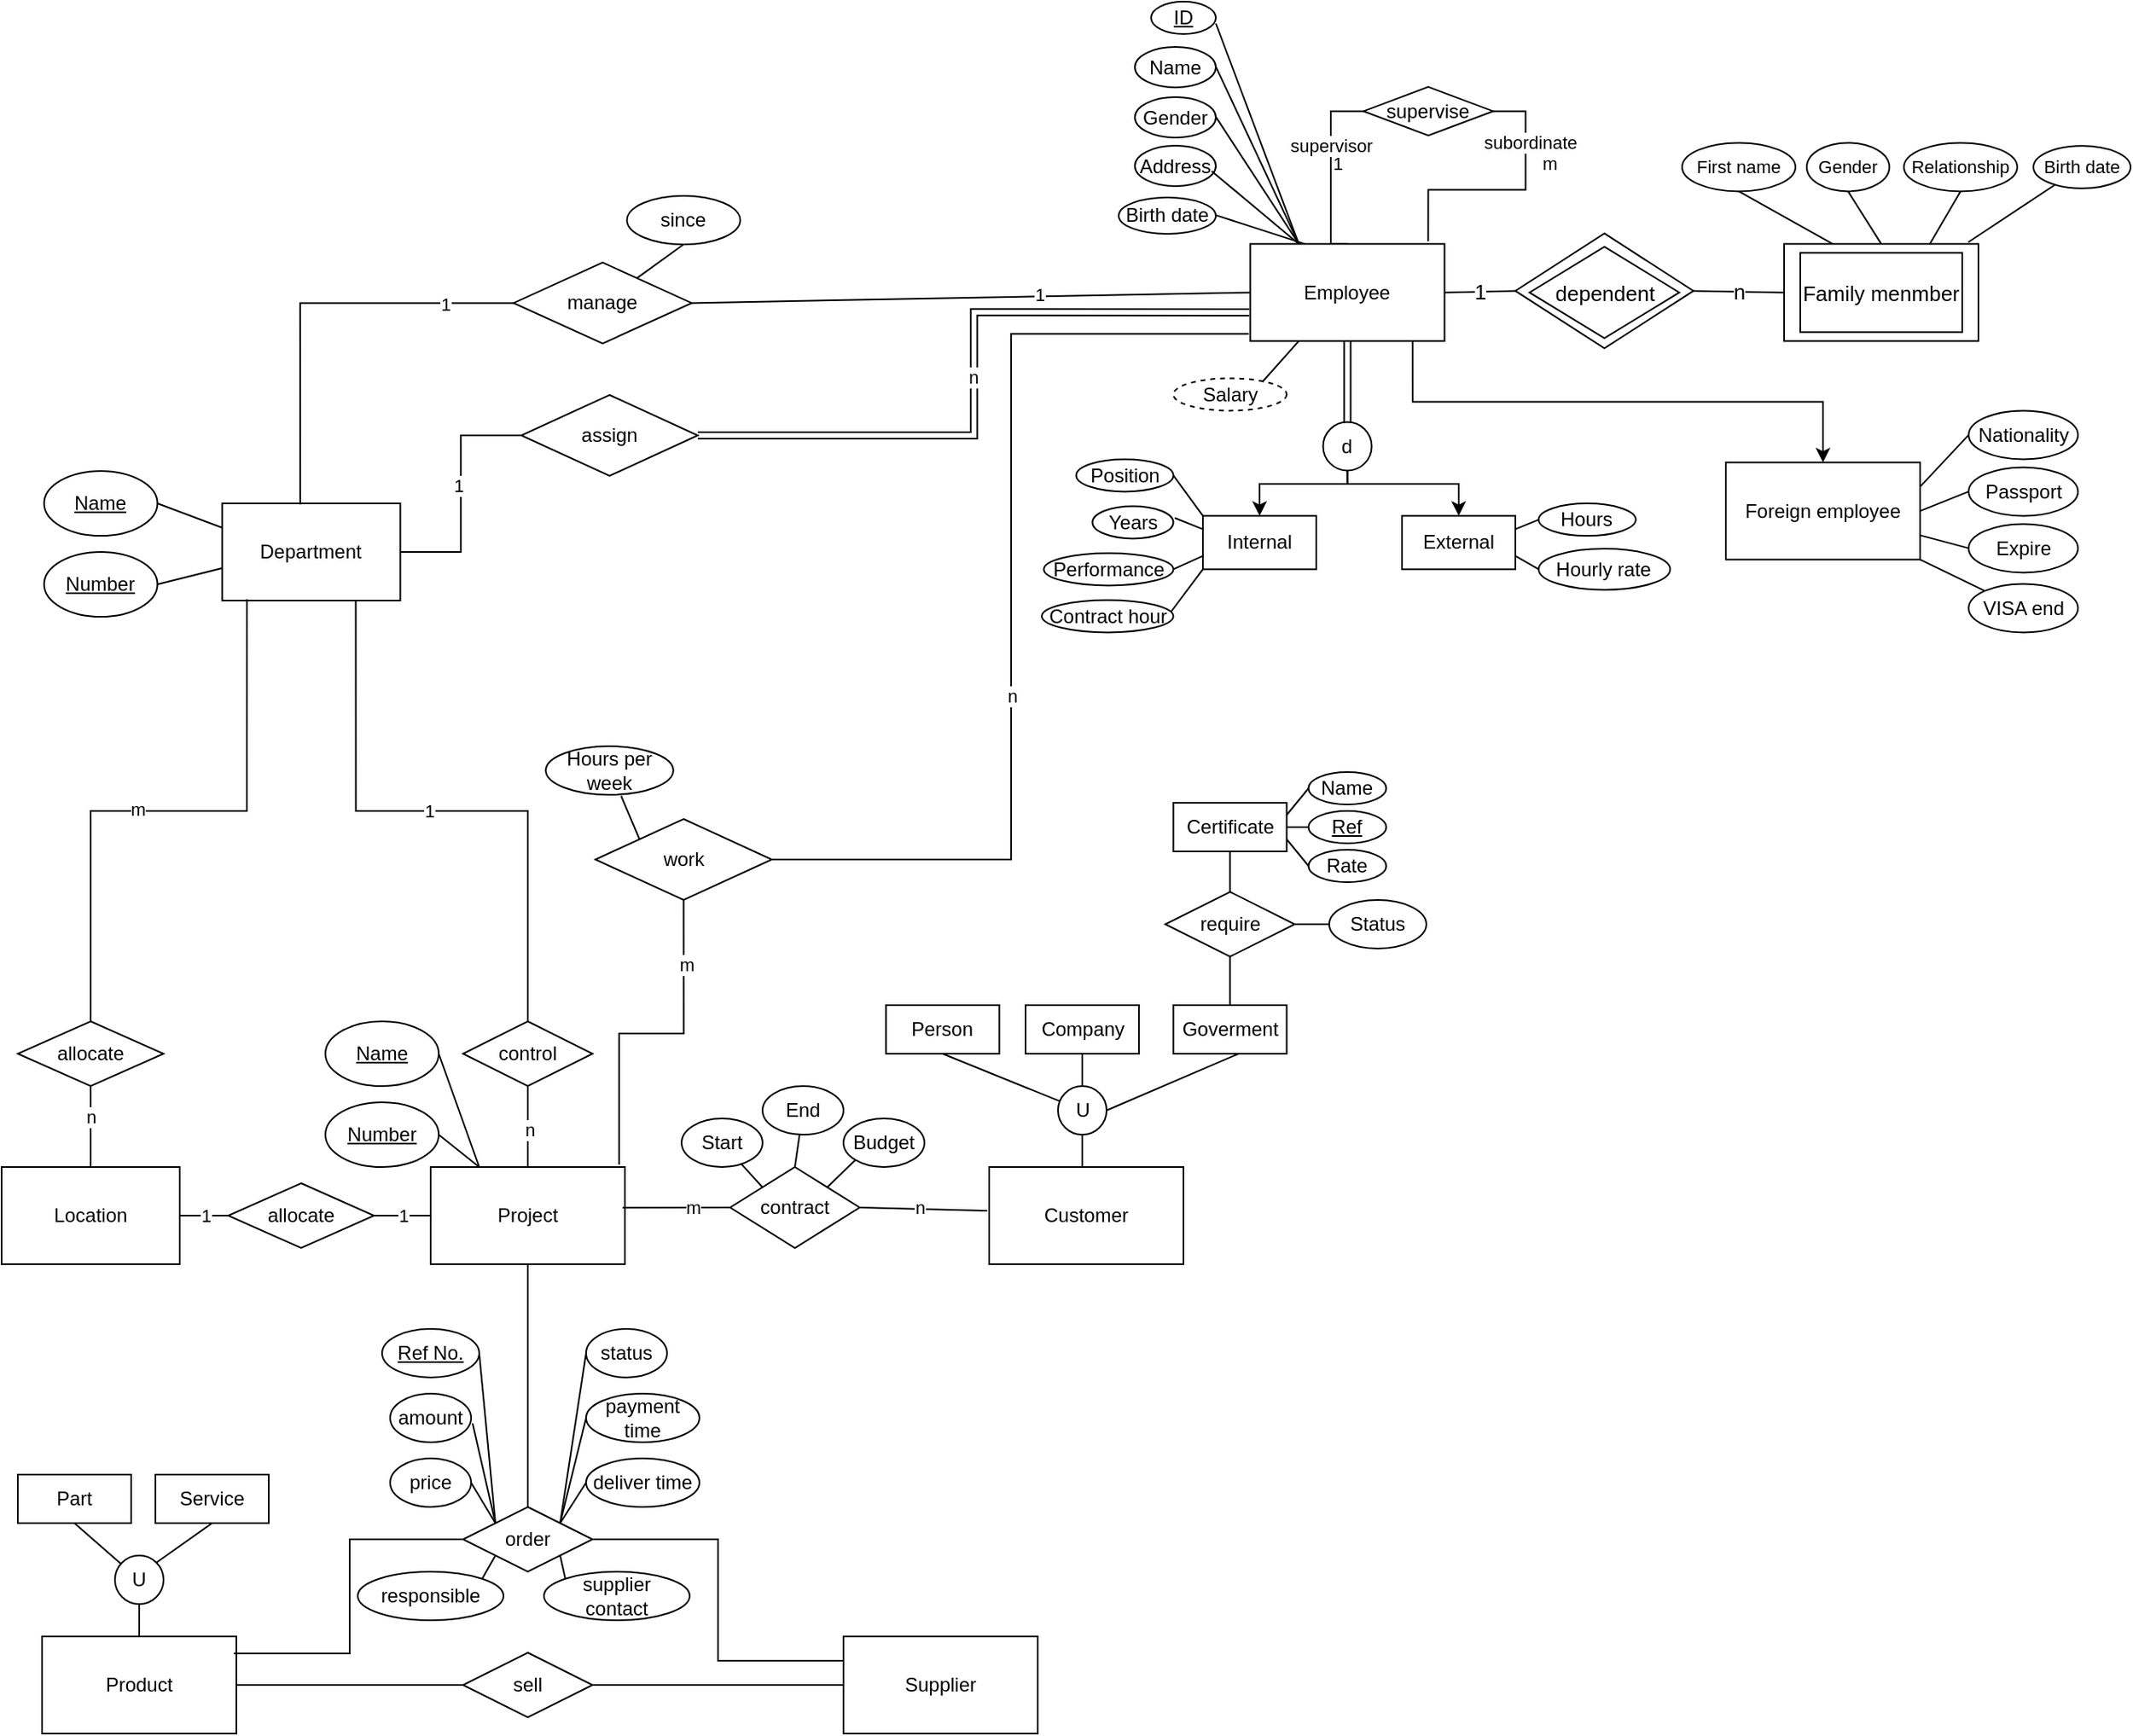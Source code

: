 <mxfile version="24.8.3">
  <diagram name="Page-1" id="BPSO-PetyvqUYQxHRuF3">
    <mxGraphModel dx="830" dy="1529" grid="1" gridSize="10" guides="1" tooltips="1" connect="1" arrows="1" fold="1" page="1" pageScale="1" pageWidth="850" pageHeight="1100" math="0" shadow="0">
      <root>
        <mxCell id="0" />
        <mxCell id="1" parent="0" />
        <mxCell id="UC_AU9WOVwrfxdjRR5tV-28" style="edgeStyle=orthogonalEdgeStyle;rounded=0;orthogonalLoop=1;jettySize=auto;html=1;exitX=0.75;exitY=1;exitDx=0;exitDy=0;endArrow=none;endFill=0;" parent="1" source="UC_AU9WOVwrfxdjRR5tV-1" target="UC_AU9WOVwrfxdjRR5tV-27" edge="1">
          <mxGeometry relative="1" as="geometry" />
        </mxCell>
        <mxCell id="UC_AU9WOVwrfxdjRR5tV-30" value="1" style="edgeLabel;html=1;align=center;verticalAlign=middle;resizable=0;points=[];" parent="UC_AU9WOVwrfxdjRR5tV-28" vertex="1" connectable="0">
          <mxGeometry x="-0.048" relative="1" as="geometry">
            <mxPoint as="offset" />
          </mxGeometry>
        </mxCell>
        <mxCell id="81uNK7uhPn6-7UM6At2h-13" style="edgeStyle=orthogonalEdgeStyle;rounded=0;orthogonalLoop=1;jettySize=auto;html=1;exitX=1;exitY=0.5;exitDx=0;exitDy=0;entryX=0;entryY=0.5;entryDx=0;entryDy=0;endArrow=none;endFill=0;" edge="1" parent="1" source="UC_AU9WOVwrfxdjRR5tV-1" target="81uNK7uhPn6-7UM6At2h-12">
          <mxGeometry relative="1" as="geometry" />
        </mxCell>
        <mxCell id="81uNK7uhPn6-7UM6At2h-15" value="1" style="edgeLabel;html=1;align=center;verticalAlign=middle;resizable=0;points=[];" vertex="1" connectable="0" parent="81uNK7uhPn6-7UM6At2h-13">
          <mxGeometry x="0.072" y="2" relative="1" as="geometry">
            <mxPoint as="offset" />
          </mxGeometry>
        </mxCell>
        <mxCell id="UC_AU9WOVwrfxdjRR5tV-1" value="Department" style="rounded=0;whiteSpace=wrap;html=1;" parent="1" vertex="1">
          <mxGeometry x="156.25" y="-80" width="110" height="60" as="geometry" />
        </mxCell>
        <mxCell id="UC_AU9WOVwrfxdjRR5tV-2" value="&lt;u&gt;Name&lt;/u&gt;" style="ellipse;whiteSpace=wrap;html=1;" parent="1" vertex="1">
          <mxGeometry x="46.25" y="-100" width="70" height="40" as="geometry" />
        </mxCell>
        <mxCell id="UC_AU9WOVwrfxdjRR5tV-3" value="&lt;u&gt;Number&lt;/u&gt;" style="ellipse;whiteSpace=wrap;html=1;" parent="1" vertex="1">
          <mxGeometry x="46.25" y="-50" width="70" height="40" as="geometry" />
        </mxCell>
        <mxCell id="81uNK7uhPn6-7UM6At2h-49" value="1" style="edgeStyle=orthogonalEdgeStyle;rounded=0;orthogonalLoop=1;jettySize=auto;html=1;exitX=0.5;exitY=0;exitDx=0;exitDy=0;entryX=0;entryY=0.5;entryDx=0;entryDy=0;endArrow=none;endFill=0;" edge="1" parent="1" source="UC_AU9WOVwrfxdjRR5tV-4" target="81uNK7uhPn6-7UM6At2h-47">
          <mxGeometry x="0.071" y="-4" relative="1" as="geometry">
            <Array as="points">
              <mxPoint x="841" y="-240.3" />
              <mxPoint x="841" y="-322.3" />
            </Array>
            <mxPoint as="offset" />
          </mxGeometry>
        </mxCell>
        <mxCell id="81uNK7uhPn6-7UM6At2h-51" value="supervisor" style="edgeLabel;html=1;align=center;verticalAlign=middle;resizable=0;points=[];" vertex="1" connectable="0" parent="81uNK7uhPn6-7UM6At2h-49">
          <mxGeometry x="-0.338" relative="1" as="geometry">
            <mxPoint y="-34" as="offset" />
          </mxGeometry>
        </mxCell>
        <mxCell id="81uNK7uhPn6-7UM6At2h-53" style="edgeStyle=orthogonalEdgeStyle;rounded=0;orthogonalLoop=1;jettySize=auto;html=1;exitX=0.916;exitY=-0.026;exitDx=0;exitDy=0;entryX=1;entryY=0.5;entryDx=0;entryDy=0;exitPerimeter=0;endArrow=none;endFill=0;" edge="1" parent="1" source="UC_AU9WOVwrfxdjRR5tV-4" target="81uNK7uhPn6-7UM6At2h-47">
          <mxGeometry relative="1" as="geometry" />
        </mxCell>
        <mxCell id="81uNK7uhPn6-7UM6At2h-54" value="subordinate" style="edgeLabel;html=1;align=center;verticalAlign=middle;resizable=0;points=[];" vertex="1" connectable="0" parent="81uNK7uhPn6-7UM6At2h-53">
          <mxGeometry x="0.472" relative="1" as="geometry">
            <mxPoint x="2" y="-3" as="offset" />
          </mxGeometry>
        </mxCell>
        <mxCell id="81uNK7uhPn6-7UM6At2h-55" value="m" style="edgeLabel;html=1;align=center;verticalAlign=middle;resizable=0;points=[];" vertex="1" connectable="0" parent="81uNK7uhPn6-7UM6At2h-53">
          <mxGeometry x="0.336" y="1" relative="1" as="geometry">
            <mxPoint x="15" y="-1" as="offset" />
          </mxGeometry>
        </mxCell>
        <mxCell id="81uNK7uhPn6-7UM6At2h-56" style="edgeStyle=orthogonalEdgeStyle;rounded=0;orthogonalLoop=1;jettySize=auto;html=1;exitX=0.836;exitY=0.997;exitDx=0;exitDy=0;exitPerimeter=0;" edge="1" parent="1" source="UC_AU9WOVwrfxdjRR5tV-4" target="UC_AU9WOVwrfxdjRR5tV-111">
          <mxGeometry relative="1" as="geometry" />
        </mxCell>
        <mxCell id="81uNK7uhPn6-7UM6At2h-58" style="edgeStyle=orthogonalEdgeStyle;rounded=0;orthogonalLoop=1;jettySize=auto;html=1;exitX=0.5;exitY=1;exitDx=0;exitDy=0;entryX=0.5;entryY=0;entryDx=0;entryDy=0;shape=link;" edge="1" parent="1" source="UC_AU9WOVwrfxdjRR5tV-4" target="81uNK7uhPn6-7UM6At2h-57">
          <mxGeometry relative="1" as="geometry" />
        </mxCell>
        <mxCell id="UC_AU9WOVwrfxdjRR5tV-4" value="Employee" style="rounded=0;whiteSpace=wrap;html=1;" parent="1" vertex="1">
          <mxGeometry x="791.25" y="-240.3" width="120" height="60" as="geometry" />
        </mxCell>
        <mxCell id="UC_AU9WOVwrfxdjRR5tV-5" value="manage" style="rhombus;whiteSpace=wrap;html=1;" parent="1" vertex="1">
          <mxGeometry x="336.25" y="-228.8" width="110" height="50" as="geometry" />
        </mxCell>
        <mxCell id="UC_AU9WOVwrfxdjRR5tV-7" value="" style="endArrow=none;html=1;rounded=0;entryX=1;entryY=0.5;entryDx=0;entryDy=0;exitX=0;exitY=0.25;exitDx=0;exitDy=0;" parent="1" source="UC_AU9WOVwrfxdjRR5tV-1" target="UC_AU9WOVwrfxdjRR5tV-2" edge="1">
          <mxGeometry width="50" height="50" relative="1" as="geometry">
            <mxPoint x="336.25" y="10" as="sourcePoint" />
            <mxPoint x="386.25" y="-40" as="targetPoint" />
          </mxGeometry>
        </mxCell>
        <mxCell id="UC_AU9WOVwrfxdjRR5tV-8" value="" style="endArrow=none;html=1;rounded=0;exitX=1;exitY=0.5;exitDx=0;exitDy=0;" parent="1" source="UC_AU9WOVwrfxdjRR5tV-3" edge="1">
          <mxGeometry width="50" height="50" relative="1" as="geometry">
            <mxPoint x="336.25" y="10" as="sourcePoint" />
            <mxPoint x="156.25" y="-40" as="targetPoint" />
          </mxGeometry>
        </mxCell>
        <mxCell id="UC_AU9WOVwrfxdjRR5tV-10" value="" style="endArrow=none;html=1;rounded=0;entryX=0;entryY=0.5;entryDx=0;entryDy=0;exitX=1;exitY=0.5;exitDx=0;exitDy=0;" parent="1" source="UC_AU9WOVwrfxdjRR5tV-5" target="UC_AU9WOVwrfxdjRR5tV-4" edge="1">
          <mxGeometry width="50" height="50" relative="1" as="geometry">
            <mxPoint x="336.25" y="-150" as="sourcePoint" />
            <mxPoint x="386.25" y="-200" as="targetPoint" />
          </mxGeometry>
        </mxCell>
        <mxCell id="UC_AU9WOVwrfxdjRR5tV-12" value="1" style="edgeLabel;html=1;align=center;verticalAlign=middle;resizable=0;points=[];" parent="UC_AU9WOVwrfxdjRR5tV-10" vertex="1" connectable="0">
          <mxGeometry x="0.243" y="1" relative="1" as="geometry">
            <mxPoint as="offset" />
          </mxGeometry>
        </mxCell>
        <mxCell id="UC_AU9WOVwrfxdjRR5tV-13" value="since" style="ellipse;whiteSpace=wrap;html=1;" parent="1" vertex="1">
          <mxGeometry x="406.25" y="-270" width="70" height="30" as="geometry" />
        </mxCell>
        <mxCell id="UC_AU9WOVwrfxdjRR5tV-14" value="" style="endArrow=none;html=1;rounded=0;entryX=0.5;entryY=1;entryDx=0;entryDy=0;" parent="1" source="UC_AU9WOVwrfxdjRR5tV-5" target="UC_AU9WOVwrfxdjRR5tV-13" edge="1">
          <mxGeometry width="50" height="50" relative="1" as="geometry">
            <mxPoint x="336.25" y="-150" as="sourcePoint" />
            <mxPoint x="386.25" y="-200" as="targetPoint" />
          </mxGeometry>
        </mxCell>
        <mxCell id="UC_AU9WOVwrfxdjRR5tV-33" style="edgeStyle=orthogonalEdgeStyle;rounded=0;orthogonalLoop=1;jettySize=auto;html=1;exitX=1;exitY=0.5;exitDx=0;exitDy=0;entryX=0;entryY=0.5;entryDx=0;entryDy=0;endArrow=none;endFill=0;" parent="1" source="UC_AU9WOVwrfxdjRR5tV-15" target="UC_AU9WOVwrfxdjRR5tV-32" edge="1">
          <mxGeometry relative="1" as="geometry">
            <Array as="points">
              <mxPoint x="140" y="360" />
              <mxPoint x="140" y="360" />
            </Array>
          </mxGeometry>
        </mxCell>
        <mxCell id="UC_AU9WOVwrfxdjRR5tV-35" value="1" style="edgeLabel;html=1;align=center;verticalAlign=middle;resizable=0;points=[];" parent="UC_AU9WOVwrfxdjRR5tV-33" vertex="1" connectable="0">
          <mxGeometry x="0.022" relative="1" as="geometry">
            <mxPoint as="offset" />
          </mxGeometry>
        </mxCell>
        <mxCell id="UC_AU9WOVwrfxdjRR5tV-15" value="Location" style="rounded=0;whiteSpace=wrap;html=1;" parent="1" vertex="1">
          <mxGeometry x="20" y="330" width="110" height="60" as="geometry" />
        </mxCell>
        <mxCell id="UC_AU9WOVwrfxdjRR5tV-24" style="edgeStyle=orthogonalEdgeStyle;rounded=0;orthogonalLoop=1;jettySize=auto;html=1;entryX=0.5;entryY=0;entryDx=0;entryDy=0;endArrow=none;endFill=0;" parent="1" source="UC_AU9WOVwrfxdjRR5tV-16" target="UC_AU9WOVwrfxdjRR5tV-15" edge="1">
          <mxGeometry relative="1" as="geometry" />
        </mxCell>
        <mxCell id="UC_AU9WOVwrfxdjRR5tV-26" value="n" style="edgeLabel;html=1;align=center;verticalAlign=middle;resizable=0;points=[];" parent="UC_AU9WOVwrfxdjRR5tV-24" vertex="1" connectable="0">
          <mxGeometry x="-0.249" relative="1" as="geometry">
            <mxPoint as="offset" />
          </mxGeometry>
        </mxCell>
        <mxCell id="UC_AU9WOVwrfxdjRR5tV-16" value="allocate" style="rhombus;whiteSpace=wrap;html=1;" parent="1" vertex="1">
          <mxGeometry x="30" y="240" width="90" height="40" as="geometry" />
        </mxCell>
        <mxCell id="UC_AU9WOVwrfxdjRR5tV-29" style="edgeStyle=orthogonalEdgeStyle;rounded=0;orthogonalLoop=1;jettySize=auto;html=1;exitX=0.5;exitY=0;exitDx=0;exitDy=0;endArrow=none;endFill=0;" parent="1" source="UC_AU9WOVwrfxdjRR5tV-21" target="UC_AU9WOVwrfxdjRR5tV-27" edge="1">
          <mxGeometry relative="1" as="geometry" />
        </mxCell>
        <mxCell id="UC_AU9WOVwrfxdjRR5tV-31" value="n" style="edgeLabel;html=1;align=center;verticalAlign=middle;resizable=0;points=[];" parent="UC_AU9WOVwrfxdjRR5tV-29" vertex="1" connectable="0">
          <mxGeometry x="-0.074" y="-1" relative="1" as="geometry">
            <mxPoint as="offset" />
          </mxGeometry>
        </mxCell>
        <mxCell id="UC_AU9WOVwrfxdjRR5tV-21" value="Project" style="rounded=0;whiteSpace=wrap;html=1;" parent="1" vertex="1">
          <mxGeometry x="285" y="330" width="120" height="60" as="geometry" />
        </mxCell>
        <mxCell id="UC_AU9WOVwrfxdjRR5tV-23" style="edgeStyle=orthogonalEdgeStyle;rounded=0;orthogonalLoop=1;jettySize=auto;html=1;exitX=0.5;exitY=0;exitDx=0;exitDy=0;entryX=0.139;entryY=0.987;entryDx=0;entryDy=0;entryPerimeter=0;endArrow=none;endFill=0;" parent="1" source="UC_AU9WOVwrfxdjRR5tV-16" target="UC_AU9WOVwrfxdjRR5tV-1" edge="1">
          <mxGeometry relative="1" as="geometry" />
        </mxCell>
        <mxCell id="UC_AU9WOVwrfxdjRR5tV-25" value="m" style="edgeLabel;html=1;align=center;verticalAlign=middle;resizable=0;points=[];" parent="UC_AU9WOVwrfxdjRR5tV-23" vertex="1" connectable="0">
          <mxGeometry x="-0.112" y="1" relative="1" as="geometry">
            <mxPoint as="offset" />
          </mxGeometry>
        </mxCell>
        <mxCell id="UC_AU9WOVwrfxdjRR5tV-27" value="control" style="rhombus;whiteSpace=wrap;html=1;" parent="1" vertex="1">
          <mxGeometry x="305" y="240" width="80" height="40" as="geometry" />
        </mxCell>
        <mxCell id="UC_AU9WOVwrfxdjRR5tV-34" value="1" style="edgeStyle=orthogonalEdgeStyle;rounded=0;orthogonalLoop=1;jettySize=auto;html=1;entryX=0;entryY=0.5;entryDx=0;entryDy=0;endArrow=none;endFill=0;" parent="1" source="UC_AU9WOVwrfxdjRR5tV-32" target="UC_AU9WOVwrfxdjRR5tV-21" edge="1">
          <mxGeometry relative="1" as="geometry" />
        </mxCell>
        <mxCell id="UC_AU9WOVwrfxdjRR5tV-32" value="allocate" style="rhombus;whiteSpace=wrap;html=1;" parent="1" vertex="1">
          <mxGeometry x="160" y="340" width="90" height="40" as="geometry" />
        </mxCell>
        <mxCell id="UC_AU9WOVwrfxdjRR5tV-36" value="&lt;u&gt;Name&lt;/u&gt;" style="ellipse;whiteSpace=wrap;html=1;" parent="1" vertex="1">
          <mxGeometry x="220" y="240" width="70" height="40" as="geometry" />
        </mxCell>
        <mxCell id="UC_AU9WOVwrfxdjRR5tV-37" value="&lt;u&gt;Number&lt;/u&gt;" style="ellipse;whiteSpace=wrap;html=1;" parent="1" vertex="1">
          <mxGeometry x="220" y="290" width="70" height="40" as="geometry" />
        </mxCell>
        <mxCell id="UC_AU9WOVwrfxdjRR5tV-38" value="" style="endArrow=none;html=1;rounded=0;entryX=1;entryY=0.5;entryDx=0;entryDy=0;exitX=0.25;exitY=0;exitDx=0;exitDy=0;" parent="1" source="UC_AU9WOVwrfxdjRR5tV-21" target="UC_AU9WOVwrfxdjRR5tV-36" edge="1">
          <mxGeometry width="50" height="50" relative="1" as="geometry">
            <mxPoint x="410" y="351" as="sourcePoint" />
            <mxPoint x="790" y="380" as="targetPoint" />
          </mxGeometry>
        </mxCell>
        <mxCell id="UC_AU9WOVwrfxdjRR5tV-39" value="" style="endArrow=none;html=1;rounded=0;exitX=1;exitY=0.5;exitDx=0;exitDy=0;entryX=0.25;entryY=0;entryDx=0;entryDy=0;" parent="1" source="UC_AU9WOVwrfxdjRR5tV-37" target="UC_AU9WOVwrfxdjRR5tV-21" edge="1">
          <mxGeometry width="50" height="50" relative="1" as="geometry">
            <mxPoint x="740" y="430" as="sourcePoint" />
            <mxPoint x="560" y="380" as="targetPoint" />
          </mxGeometry>
        </mxCell>
        <mxCell id="UC_AU9WOVwrfxdjRR5tV-40" value="Supplier" style="rounded=0;whiteSpace=wrap;html=1;" parent="1" vertex="1">
          <mxGeometry x="540" y="620" width="120" height="60" as="geometry" />
        </mxCell>
        <mxCell id="UC_AU9WOVwrfxdjRR5tV-41" value="Product" style="rounded=0;whiteSpace=wrap;html=1;" parent="1" vertex="1">
          <mxGeometry x="45" y="620" width="120" height="60" as="geometry" />
        </mxCell>
        <mxCell id="UC_AU9WOVwrfxdjRR5tV-42" value="U" style="ellipse;whiteSpace=wrap;html=1;aspect=fixed;" parent="1" vertex="1">
          <mxGeometry x="90" y="570" width="30" height="30" as="geometry" />
        </mxCell>
        <mxCell id="UC_AU9WOVwrfxdjRR5tV-43" value="Part" style="rounded=0;whiteSpace=wrap;html=1;" parent="1" vertex="1">
          <mxGeometry x="30" y="520" width="70" height="30" as="geometry" />
        </mxCell>
        <mxCell id="UC_AU9WOVwrfxdjRR5tV-44" value="Service" style="rounded=0;whiteSpace=wrap;html=1;" parent="1" vertex="1">
          <mxGeometry x="115" y="520" width="70" height="30" as="geometry" />
        </mxCell>
        <mxCell id="UC_AU9WOVwrfxdjRR5tV-45" value="" style="endArrow=none;html=1;rounded=0;entryX=0.5;entryY=1;entryDx=0;entryDy=0;" parent="1" source="UC_AU9WOVwrfxdjRR5tV-42" target="UC_AU9WOVwrfxdjRR5tV-43" edge="1">
          <mxGeometry width="50" height="50" relative="1" as="geometry">
            <mxPoint x="210" y="580" as="sourcePoint" />
            <mxPoint x="260" y="530" as="targetPoint" />
          </mxGeometry>
        </mxCell>
        <mxCell id="UC_AU9WOVwrfxdjRR5tV-46" value="" style="endArrow=none;html=1;rounded=0;exitX=1;exitY=0;exitDx=0;exitDy=0;entryX=0.5;entryY=1;entryDx=0;entryDy=0;" parent="1" source="UC_AU9WOVwrfxdjRR5tV-42" target="UC_AU9WOVwrfxdjRR5tV-44" edge="1">
          <mxGeometry width="50" height="50" relative="1" as="geometry">
            <mxPoint x="210" y="580" as="sourcePoint" />
            <mxPoint x="260" y="530" as="targetPoint" />
          </mxGeometry>
        </mxCell>
        <mxCell id="UC_AU9WOVwrfxdjRR5tV-47" value="" style="endArrow=none;html=1;rounded=0;exitX=0.5;exitY=0;exitDx=0;exitDy=0;entryX=0.5;entryY=1;entryDx=0;entryDy=0;" parent="1" source="UC_AU9WOVwrfxdjRR5tV-41" target="UC_AU9WOVwrfxdjRR5tV-42" edge="1">
          <mxGeometry width="50" height="50" relative="1" as="geometry">
            <mxPoint x="210" y="580" as="sourcePoint" />
            <mxPoint x="260" y="530" as="targetPoint" />
          </mxGeometry>
        </mxCell>
        <mxCell id="UC_AU9WOVwrfxdjRR5tV-48" value="sell" style="rhombus;whiteSpace=wrap;html=1;" parent="1" vertex="1">
          <mxGeometry x="305" y="630" width="80" height="40" as="geometry" />
        </mxCell>
        <mxCell id="UC_AU9WOVwrfxdjRR5tV-49" value="" style="endArrow=none;html=1;rounded=0;exitX=1;exitY=0.5;exitDx=0;exitDy=0;" parent="1" source="UC_AU9WOVwrfxdjRR5tV-41" target="UC_AU9WOVwrfxdjRR5tV-48" edge="1">
          <mxGeometry width="50" height="50" relative="1" as="geometry">
            <mxPoint x="330" y="570" as="sourcePoint" />
            <mxPoint x="380" y="520" as="targetPoint" />
          </mxGeometry>
        </mxCell>
        <mxCell id="UC_AU9WOVwrfxdjRR5tV-50" value="" style="endArrow=none;html=1;rounded=0;exitX=1;exitY=0.5;exitDx=0;exitDy=0;entryX=0;entryY=0.5;entryDx=0;entryDy=0;" parent="1" source="UC_AU9WOVwrfxdjRR5tV-48" target="UC_AU9WOVwrfxdjRR5tV-40" edge="1">
          <mxGeometry width="50" height="50" relative="1" as="geometry">
            <mxPoint x="330" y="570" as="sourcePoint" />
            <mxPoint x="380" y="520" as="targetPoint" />
          </mxGeometry>
        </mxCell>
        <mxCell id="UC_AU9WOVwrfxdjRR5tV-54" style="edgeStyle=orthogonalEdgeStyle;rounded=0;orthogonalLoop=1;jettySize=auto;html=1;exitX=1;exitY=0.5;exitDx=0;exitDy=0;entryX=0;entryY=0.25;entryDx=0;entryDy=0;endArrow=none;endFill=0;" parent="1" source="UC_AU9WOVwrfxdjRR5tV-51" target="UC_AU9WOVwrfxdjRR5tV-40" edge="1">
          <mxGeometry relative="1" as="geometry" />
        </mxCell>
        <mxCell id="UC_AU9WOVwrfxdjRR5tV-51" value="order" style="rhombus;whiteSpace=wrap;html=1;" parent="1" vertex="1">
          <mxGeometry x="305" y="540" width="80" height="40" as="geometry" />
        </mxCell>
        <mxCell id="UC_AU9WOVwrfxdjRR5tV-52" value="" style="endArrow=none;html=1;rounded=0;entryX=0.5;entryY=1;entryDx=0;entryDy=0;exitX=0.5;exitY=0;exitDx=0;exitDy=0;" parent="1" source="UC_AU9WOVwrfxdjRR5tV-51" target="UC_AU9WOVwrfxdjRR5tV-21" edge="1">
          <mxGeometry width="50" height="50" relative="1" as="geometry">
            <mxPoint x="330" y="470" as="sourcePoint" />
            <mxPoint x="380" y="420" as="targetPoint" />
          </mxGeometry>
        </mxCell>
        <mxCell id="UC_AU9WOVwrfxdjRR5tV-53" style="edgeStyle=orthogonalEdgeStyle;rounded=0;orthogonalLoop=1;jettySize=auto;html=1;exitX=0.987;exitY=0.175;exitDx=0;exitDy=0;entryX=0;entryY=0.5;entryDx=0;entryDy=0;exitPerimeter=0;endArrow=none;endFill=0;" parent="1" source="UC_AU9WOVwrfxdjRR5tV-41" target="UC_AU9WOVwrfxdjRR5tV-51" edge="1">
          <mxGeometry relative="1" as="geometry" />
        </mxCell>
        <mxCell id="UC_AU9WOVwrfxdjRR5tV-55" value="&lt;u&gt;Ref No.&lt;/u&gt;" style="ellipse;whiteSpace=wrap;html=1;" parent="1" vertex="1">
          <mxGeometry x="255" y="430" width="60" height="30" as="geometry" />
        </mxCell>
        <mxCell id="UC_AU9WOVwrfxdjRR5tV-56" value="amount" style="ellipse;whiteSpace=wrap;html=1;" parent="1" vertex="1">
          <mxGeometry x="260" y="470" width="50" height="30" as="geometry" />
        </mxCell>
        <mxCell id="UC_AU9WOVwrfxdjRR5tV-58" value="price" style="ellipse;whiteSpace=wrap;html=1;" parent="1" vertex="1">
          <mxGeometry x="260" y="510" width="50" height="30" as="geometry" />
        </mxCell>
        <mxCell id="UC_AU9WOVwrfxdjRR5tV-59" value="status" style="ellipse;whiteSpace=wrap;html=1;" parent="1" vertex="1">
          <mxGeometry x="381" y="430" width="50" height="30" as="geometry" />
        </mxCell>
        <mxCell id="UC_AU9WOVwrfxdjRR5tV-60" value="payment time" style="ellipse;whiteSpace=wrap;html=1;" parent="1" vertex="1">
          <mxGeometry x="381" y="470" width="70" height="30" as="geometry" />
        </mxCell>
        <mxCell id="UC_AU9WOVwrfxdjRR5tV-61" value="deliver time" style="ellipse;whiteSpace=wrap;html=1;" parent="1" vertex="1">
          <mxGeometry x="381" y="510" width="70" height="30" as="geometry" />
        </mxCell>
        <mxCell id="UC_AU9WOVwrfxdjRR5tV-62" value="responsible" style="ellipse;whiteSpace=wrap;html=1;" parent="1" vertex="1">
          <mxGeometry x="240" y="580" width="90" height="30" as="geometry" />
        </mxCell>
        <mxCell id="UC_AU9WOVwrfxdjRR5tV-63" value="supplier&lt;div&gt;&lt;span style=&quot;background-color: initial;&quot;&gt;contact&lt;/span&gt;&lt;/div&gt;" style="ellipse;whiteSpace=wrap;html=1;" parent="1" vertex="1">
          <mxGeometry x="355" y="580" width="90" height="30" as="geometry" />
        </mxCell>
        <mxCell id="UC_AU9WOVwrfxdjRR5tV-65" value="" style="endArrow=none;html=1;rounded=0;exitX=1;exitY=0.5;exitDx=0;exitDy=0;entryX=0;entryY=0;entryDx=0;entryDy=0;" parent="1" source="UC_AU9WOVwrfxdjRR5tV-55" target="UC_AU9WOVwrfxdjRR5tV-51" edge="1">
          <mxGeometry width="50" height="50" relative="1" as="geometry">
            <mxPoint x="330" y="450" as="sourcePoint" />
            <mxPoint x="380" y="400" as="targetPoint" />
          </mxGeometry>
        </mxCell>
        <mxCell id="UC_AU9WOVwrfxdjRR5tV-66" value="" style="endArrow=none;html=1;rounded=0;exitX=1.018;exitY=0.61;exitDx=0;exitDy=0;exitPerimeter=0;entryX=0;entryY=0;entryDx=0;entryDy=0;" parent="1" source="UC_AU9WOVwrfxdjRR5tV-56" target="UC_AU9WOVwrfxdjRR5tV-51" edge="1">
          <mxGeometry width="50" height="50" relative="1" as="geometry">
            <mxPoint x="330" y="450" as="sourcePoint" />
            <mxPoint x="380" y="400" as="targetPoint" />
          </mxGeometry>
        </mxCell>
        <mxCell id="UC_AU9WOVwrfxdjRR5tV-67" value="" style="endArrow=none;html=1;rounded=0;exitX=1;exitY=0.5;exitDx=0;exitDy=0;entryX=0;entryY=0;entryDx=0;entryDy=0;" parent="1" source="UC_AU9WOVwrfxdjRR5tV-58" target="UC_AU9WOVwrfxdjRR5tV-51" edge="1">
          <mxGeometry width="50" height="50" relative="1" as="geometry">
            <mxPoint x="330" y="450" as="sourcePoint" />
            <mxPoint x="380" y="400" as="targetPoint" />
          </mxGeometry>
        </mxCell>
        <mxCell id="UC_AU9WOVwrfxdjRR5tV-68" value="" style="endArrow=none;html=1;rounded=0;entryX=0;entryY=0.5;entryDx=0;entryDy=0;exitX=1;exitY=0;exitDx=0;exitDy=0;" parent="1" source="UC_AU9WOVwrfxdjRR5tV-51" target="UC_AU9WOVwrfxdjRR5tV-59" edge="1">
          <mxGeometry width="50" height="50" relative="1" as="geometry">
            <mxPoint x="330" y="450" as="sourcePoint" />
            <mxPoint x="380" y="400" as="targetPoint" />
          </mxGeometry>
        </mxCell>
        <mxCell id="UC_AU9WOVwrfxdjRR5tV-69" value="" style="endArrow=none;html=1;rounded=0;exitX=1;exitY=0;exitDx=0;exitDy=0;entryX=0;entryY=0.5;entryDx=0;entryDy=0;" parent="1" source="UC_AU9WOVwrfxdjRR5tV-51" target="UC_AU9WOVwrfxdjRR5tV-60" edge="1">
          <mxGeometry width="50" height="50" relative="1" as="geometry">
            <mxPoint x="330" y="450" as="sourcePoint" />
            <mxPoint x="380" y="400" as="targetPoint" />
          </mxGeometry>
        </mxCell>
        <mxCell id="UC_AU9WOVwrfxdjRR5tV-70" value="" style="endArrow=none;html=1;rounded=0;exitX=1;exitY=0;exitDx=0;exitDy=0;entryX=0;entryY=0.5;entryDx=0;entryDy=0;" parent="1" source="UC_AU9WOVwrfxdjRR5tV-51" target="UC_AU9WOVwrfxdjRR5tV-61" edge="1">
          <mxGeometry width="50" height="50" relative="1" as="geometry">
            <mxPoint x="330" y="450" as="sourcePoint" />
            <mxPoint x="380" y="400" as="targetPoint" />
          </mxGeometry>
        </mxCell>
        <mxCell id="UC_AU9WOVwrfxdjRR5tV-72" value="" style="endArrow=none;html=1;rounded=0;entryX=0;entryY=0;entryDx=0;entryDy=0;exitX=1;exitY=1;exitDx=0;exitDy=0;" parent="1" source="UC_AU9WOVwrfxdjRR5tV-51" target="UC_AU9WOVwrfxdjRR5tV-63" edge="1">
          <mxGeometry width="50" height="50" relative="1" as="geometry">
            <mxPoint x="330" y="450" as="sourcePoint" />
            <mxPoint x="380" y="400" as="targetPoint" />
          </mxGeometry>
        </mxCell>
        <mxCell id="UC_AU9WOVwrfxdjRR5tV-73" value="" style="endArrow=none;html=1;rounded=0;exitX=1;exitY=0;exitDx=0;exitDy=0;entryX=0;entryY=1;entryDx=0;entryDy=0;" parent="1" source="UC_AU9WOVwrfxdjRR5tV-62" target="UC_AU9WOVwrfxdjRR5tV-51" edge="1">
          <mxGeometry width="50" height="50" relative="1" as="geometry">
            <mxPoint x="330" y="450" as="sourcePoint" />
            <mxPoint x="380" y="400" as="targetPoint" />
          </mxGeometry>
        </mxCell>
        <mxCell id="UC_AU9WOVwrfxdjRR5tV-74" value="Customer" style="rounded=0;whiteSpace=wrap;html=1;" parent="1" vertex="1">
          <mxGeometry x="630" y="330" width="120" height="60" as="geometry" />
        </mxCell>
        <mxCell id="UC_AU9WOVwrfxdjRR5tV-75" value="U" style="ellipse;whiteSpace=wrap;html=1;aspect=fixed;" parent="1" vertex="1">
          <mxGeometry x="672.5" y="280" width="30" height="30" as="geometry" />
        </mxCell>
        <mxCell id="UC_AU9WOVwrfxdjRR5tV-76" value="Person" style="rounded=0;whiteSpace=wrap;html=1;" parent="1" vertex="1">
          <mxGeometry x="566.25" y="230" width="70" height="30" as="geometry" />
        </mxCell>
        <mxCell id="UC_AU9WOVwrfxdjRR5tV-77" value="Company" style="rounded=0;whiteSpace=wrap;html=1;" parent="1" vertex="1">
          <mxGeometry x="652.5" y="230" width="70" height="30" as="geometry" />
        </mxCell>
        <mxCell id="UC_AU9WOVwrfxdjRR5tV-78" value="" style="endArrow=none;html=1;rounded=0;entryX=0.5;entryY=1;entryDx=0;entryDy=0;" parent="1" source="UC_AU9WOVwrfxdjRR5tV-75" target="UC_AU9WOVwrfxdjRR5tV-76" edge="1">
          <mxGeometry width="50" height="50" relative="1" as="geometry">
            <mxPoint x="792.5" y="290" as="sourcePoint" />
            <mxPoint x="842.5" y="240" as="targetPoint" />
          </mxGeometry>
        </mxCell>
        <mxCell id="UC_AU9WOVwrfxdjRR5tV-79" value="" style="endArrow=none;html=1;rounded=0;exitX=0.5;exitY=0;exitDx=0;exitDy=0;entryX=0.5;entryY=1;entryDx=0;entryDy=0;" parent="1" source="UC_AU9WOVwrfxdjRR5tV-75" target="UC_AU9WOVwrfxdjRR5tV-77" edge="1">
          <mxGeometry width="50" height="50" relative="1" as="geometry">
            <mxPoint x="792.5" y="290" as="sourcePoint" />
            <mxPoint x="842.5" y="240" as="targetPoint" />
          </mxGeometry>
        </mxCell>
        <mxCell id="UC_AU9WOVwrfxdjRR5tV-80" value="" style="endArrow=none;html=1;rounded=0;exitX=0.5;exitY=0;exitDx=0;exitDy=0;entryX=0.5;entryY=1;entryDx=0;entryDy=0;" parent="1" target="UC_AU9WOVwrfxdjRR5tV-75" edge="1">
          <mxGeometry width="50" height="50" relative="1" as="geometry">
            <mxPoint x="687.5" y="330" as="sourcePoint" />
            <mxPoint x="842.5" y="240" as="targetPoint" />
          </mxGeometry>
        </mxCell>
        <mxCell id="UC_AU9WOVwrfxdjRR5tV-81" value="Goverment" style="rounded=0;whiteSpace=wrap;html=1;" parent="1" vertex="1">
          <mxGeometry x="743.75" y="230" width="70" height="30" as="geometry" />
        </mxCell>
        <mxCell id="UC_AU9WOVwrfxdjRR5tV-82" value="" style="endArrow=none;html=1;rounded=0;entryX=0.58;entryY=0.996;entryDx=0;entryDy=0;entryPerimeter=0;exitX=1;exitY=0.5;exitDx=0;exitDy=0;" parent="1" source="UC_AU9WOVwrfxdjRR5tV-75" target="UC_AU9WOVwrfxdjRR5tV-81" edge="1">
          <mxGeometry width="50" height="50" relative="1" as="geometry">
            <mxPoint x="700" y="290" as="sourcePoint" />
            <mxPoint x="490" y="320" as="targetPoint" />
          </mxGeometry>
        </mxCell>
        <mxCell id="UC_AU9WOVwrfxdjRR5tV-83" value="contract" style="rhombus;whiteSpace=wrap;html=1;" parent="1" vertex="1">
          <mxGeometry x="470" y="330" width="80" height="50" as="geometry" />
        </mxCell>
        <mxCell id="UC_AU9WOVwrfxdjRR5tV-84" value="" style="endArrow=none;html=1;rounded=0;exitX=0.988;exitY=0.419;exitDx=0;exitDy=0;exitPerimeter=0;entryX=0;entryY=0.5;entryDx=0;entryDy=0;" parent="1" source="UC_AU9WOVwrfxdjRR5tV-21" target="UC_AU9WOVwrfxdjRR5tV-83" edge="1">
          <mxGeometry width="50" height="50" relative="1" as="geometry">
            <mxPoint x="430" y="370" as="sourcePoint" />
            <mxPoint x="480" y="320" as="targetPoint" />
          </mxGeometry>
        </mxCell>
        <mxCell id="UC_AU9WOVwrfxdjRR5tV-86" value="m" style="edgeLabel;html=1;align=center;verticalAlign=middle;resizable=0;points=[];" parent="UC_AU9WOVwrfxdjRR5tV-84" vertex="1" connectable="0">
          <mxGeometry x="0.315" relative="1" as="geometry">
            <mxPoint as="offset" />
          </mxGeometry>
        </mxCell>
        <mxCell id="UC_AU9WOVwrfxdjRR5tV-85" value="" style="endArrow=none;html=1;rounded=0;entryX=-0.01;entryY=0.45;entryDx=0;entryDy=0;entryPerimeter=0;exitX=1;exitY=0.5;exitDx=0;exitDy=0;" parent="1" source="UC_AU9WOVwrfxdjRR5tV-83" target="UC_AU9WOVwrfxdjRR5tV-74" edge="1">
          <mxGeometry width="50" height="50" relative="1" as="geometry">
            <mxPoint x="430" y="370" as="sourcePoint" />
            <mxPoint x="480" y="320" as="targetPoint" />
            <Array as="points" />
          </mxGeometry>
        </mxCell>
        <mxCell id="UC_AU9WOVwrfxdjRR5tV-87" value="n" style="edgeLabel;html=1;align=center;verticalAlign=middle;resizable=0;points=[];" parent="UC_AU9WOVwrfxdjRR5tV-85" vertex="1" connectable="0">
          <mxGeometry x="-0.08" y="1" relative="1" as="geometry">
            <mxPoint as="offset" />
          </mxGeometry>
        </mxCell>
        <mxCell id="UC_AU9WOVwrfxdjRR5tV-88" value="Start" style="ellipse;whiteSpace=wrap;html=1;" parent="1" vertex="1">
          <mxGeometry x="440" y="300" width="50" height="30" as="geometry" />
        </mxCell>
        <mxCell id="UC_AU9WOVwrfxdjRR5tV-89" value="End" style="ellipse;whiteSpace=wrap;html=1;" parent="1" vertex="1">
          <mxGeometry x="490" y="280" width="50" height="30" as="geometry" />
        </mxCell>
        <mxCell id="UC_AU9WOVwrfxdjRR5tV-90" value="Budget" style="ellipse;whiteSpace=wrap;html=1;" parent="1" vertex="1">
          <mxGeometry x="540" y="300" width="50" height="30" as="geometry" />
        </mxCell>
        <mxCell id="UC_AU9WOVwrfxdjRR5tV-91" value="" style="endArrow=none;html=1;rounded=0;exitX=0;exitY=0;exitDx=0;exitDy=0;" parent="1" source="UC_AU9WOVwrfxdjRR5tV-83" target="UC_AU9WOVwrfxdjRR5tV-88" edge="1">
          <mxGeometry width="50" height="50" relative="1" as="geometry">
            <mxPoint x="580" y="370" as="sourcePoint" />
            <mxPoint x="630" y="320" as="targetPoint" />
          </mxGeometry>
        </mxCell>
        <mxCell id="UC_AU9WOVwrfxdjRR5tV-92" value="" style="endArrow=none;html=1;rounded=0;exitX=0.5;exitY=0;exitDx=0;exitDy=0;" parent="1" source="UC_AU9WOVwrfxdjRR5tV-83" target="UC_AU9WOVwrfxdjRR5tV-89" edge="1">
          <mxGeometry width="50" height="50" relative="1" as="geometry">
            <mxPoint x="580" y="370" as="sourcePoint" />
            <mxPoint x="630" y="320" as="targetPoint" />
          </mxGeometry>
        </mxCell>
        <mxCell id="UC_AU9WOVwrfxdjRR5tV-93" value="" style="endArrow=none;html=1;rounded=0;exitX=1;exitY=0;exitDx=0;exitDy=0;entryX=0;entryY=1;entryDx=0;entryDy=0;" parent="1" source="UC_AU9WOVwrfxdjRR5tV-83" target="UC_AU9WOVwrfxdjRR5tV-90" edge="1">
          <mxGeometry width="50" height="50" relative="1" as="geometry">
            <mxPoint x="580" y="370" as="sourcePoint" />
            <mxPoint x="630" y="320" as="targetPoint" />
          </mxGeometry>
        </mxCell>
        <mxCell id="UC_AU9WOVwrfxdjRR5tV-94" value="require" style="rhombus;whiteSpace=wrap;html=1;" parent="1" vertex="1">
          <mxGeometry x="738.75" y="160" width="80" height="40" as="geometry" />
        </mxCell>
        <mxCell id="UC_AU9WOVwrfxdjRR5tV-95" value="Certificate" style="rounded=0;whiteSpace=wrap;html=1;" parent="1" vertex="1">
          <mxGeometry x="743.75" y="105" width="70" height="30" as="geometry" />
        </mxCell>
        <mxCell id="UC_AU9WOVwrfxdjRR5tV-96" value="Status" style="ellipse;whiteSpace=wrap;html=1;" parent="1" vertex="1">
          <mxGeometry x="840" y="165" width="60" height="30" as="geometry" />
        </mxCell>
        <mxCell id="UC_AU9WOVwrfxdjRR5tV-97" value="" style="endArrow=none;html=1;rounded=0;entryX=0.5;entryY=1;entryDx=0;entryDy=0;" parent="1" source="UC_AU9WOVwrfxdjRR5tV-94" target="UC_AU9WOVwrfxdjRR5tV-95" edge="1">
          <mxGeometry width="50" height="50" relative="1" as="geometry">
            <mxPoint x="580" y="370" as="sourcePoint" />
            <mxPoint x="630" y="320" as="targetPoint" />
          </mxGeometry>
        </mxCell>
        <mxCell id="UC_AU9WOVwrfxdjRR5tV-99" value="" style="endArrow=none;html=1;rounded=0;entryX=0.5;entryY=1;entryDx=0;entryDy=0;exitX=0.5;exitY=0;exitDx=0;exitDy=0;" parent="1" source="UC_AU9WOVwrfxdjRR5tV-81" target="UC_AU9WOVwrfxdjRR5tV-94" edge="1">
          <mxGeometry width="50" height="50" relative="1" as="geometry">
            <mxPoint x="580" y="370" as="sourcePoint" />
            <mxPoint x="630" y="320" as="targetPoint" />
          </mxGeometry>
        </mxCell>
        <mxCell id="UC_AU9WOVwrfxdjRR5tV-100" value="" style="endArrow=none;html=1;rounded=0;entryX=0;entryY=0.5;entryDx=0;entryDy=0;exitX=1;exitY=0.5;exitDx=0;exitDy=0;" parent="1" source="UC_AU9WOVwrfxdjRR5tV-94" target="UC_AU9WOVwrfxdjRR5tV-96" edge="1">
          <mxGeometry width="50" height="50" relative="1" as="geometry">
            <mxPoint x="580" y="370" as="sourcePoint" />
            <mxPoint x="630" y="320" as="targetPoint" />
          </mxGeometry>
        </mxCell>
        <mxCell id="UC_AU9WOVwrfxdjRR5tV-101" value="&lt;u&gt;ID&lt;/u&gt;" style="ellipse;whiteSpace=wrap;html=1;" parent="1" vertex="1">
          <mxGeometry x="730" y="-390" width="40" height="20" as="geometry" />
        </mxCell>
        <mxCell id="UC_AU9WOVwrfxdjRR5tV-102" value="Name" style="ellipse;whiteSpace=wrap;html=1;" parent="1" vertex="1">
          <mxGeometry x="720" y="-362" width="50" height="25" as="geometry" />
        </mxCell>
        <mxCell id="UC_AU9WOVwrfxdjRR5tV-103" value="Gender" style="ellipse;whiteSpace=wrap;html=1;" parent="1" vertex="1">
          <mxGeometry x="720" y="-331" width="50" height="25" as="geometry" />
        </mxCell>
        <mxCell id="UC_AU9WOVwrfxdjRR5tV-104" value="Address" style="ellipse;whiteSpace=wrap;html=1;" parent="1" vertex="1">
          <mxGeometry x="720" y="-301" width="50" height="25" as="geometry" />
        </mxCell>
        <mxCell id="UC_AU9WOVwrfxdjRR5tV-105" value="Birth date" style="ellipse;whiteSpace=wrap;html=1;" parent="1" vertex="1">
          <mxGeometry x="710" y="-269" width="60" height="22.5" as="geometry" />
        </mxCell>
        <mxCell id="UC_AU9WOVwrfxdjRR5tV-106" value="" style="endArrow=none;html=1;rounded=0;entryX=1;entryY=0.69;entryDx=0;entryDy=0;exitX=0.25;exitY=0;exitDx=0;exitDy=0;entryPerimeter=0;" parent="1" source="UC_AU9WOVwrfxdjRR5tV-4" edge="1">
          <mxGeometry width="50" height="50" relative="1" as="geometry">
            <mxPoint x="565" y="-110.3" as="sourcePoint" />
            <mxPoint x="770" y="-376.5" as="targetPoint" />
          </mxGeometry>
        </mxCell>
        <mxCell id="UC_AU9WOVwrfxdjRR5tV-107" value="" style="endArrow=none;html=1;rounded=0;entryX=1;entryY=0.5;entryDx=0;entryDy=0;exitX=0.25;exitY=0;exitDx=0;exitDy=0;" parent="1" source="UC_AU9WOVwrfxdjRR5tV-4" edge="1">
          <mxGeometry width="50" height="50" relative="1" as="geometry">
            <mxPoint x="565" y="-110.3" as="sourcePoint" />
            <mxPoint x="770" y="-349.8" as="targetPoint" />
          </mxGeometry>
        </mxCell>
        <mxCell id="UC_AU9WOVwrfxdjRR5tV-108" value="" style="endArrow=none;html=1;rounded=0;entryX=1;entryY=0.5;entryDx=0;entryDy=0;exitX=0.25;exitY=0;exitDx=0;exitDy=0;" parent="1" source="UC_AU9WOVwrfxdjRR5tV-4" edge="1">
          <mxGeometry width="50" height="50" relative="1" as="geometry">
            <mxPoint x="565" y="-110.3" as="sourcePoint" />
            <mxPoint x="770" y="-318.8" as="targetPoint" />
          </mxGeometry>
        </mxCell>
        <mxCell id="UC_AU9WOVwrfxdjRR5tV-109" value="" style="endArrow=none;html=1;rounded=0;entryX=0.948;entryY=0.629;entryDx=0;entryDy=0;entryPerimeter=0;exitX=0.25;exitY=0;exitDx=0;exitDy=0;" parent="1" source="UC_AU9WOVwrfxdjRR5tV-4" target="UC_AU9WOVwrfxdjRR5tV-104" edge="1">
          <mxGeometry width="50" height="50" relative="1" as="geometry">
            <mxPoint x="450" y="-116.5" as="sourcePoint" />
            <mxPoint x="500" y="-166.5" as="targetPoint" />
          </mxGeometry>
        </mxCell>
        <mxCell id="UC_AU9WOVwrfxdjRR5tV-111" value="Foreign employee" style="rounded=0;whiteSpace=wrap;html=1;" parent="1" vertex="1">
          <mxGeometry x="1085" y="-105.3" width="120" height="60" as="geometry" />
        </mxCell>
        <mxCell id="81uNK7uhPn6-7UM6At2h-1" value="Nationality" style="ellipse;whiteSpace=wrap;html=1;" vertex="1" parent="1">
          <mxGeometry x="1235" y="-137.3" width="67.5" height="30" as="geometry" />
        </mxCell>
        <mxCell id="81uNK7uhPn6-7UM6At2h-2" value="Passport" style="ellipse;whiteSpace=wrap;html=1;" vertex="1" parent="1">
          <mxGeometry x="1235" y="-102.3" width="67.5" height="30" as="geometry" />
        </mxCell>
        <mxCell id="81uNK7uhPn6-7UM6At2h-3" value="Expire" style="ellipse;whiteSpace=wrap;html=1;" vertex="1" parent="1">
          <mxGeometry x="1235" y="-67.3" width="67.5" height="30" as="geometry" />
        </mxCell>
        <mxCell id="81uNK7uhPn6-7UM6At2h-4" style="edgeStyle=orthogonalEdgeStyle;rounded=0;orthogonalLoop=1;jettySize=auto;html=1;exitX=0;exitY=0.5;exitDx=0;exitDy=0;endArrow=none;endFill=0;entryX=0.438;entryY=0.011;entryDx=0;entryDy=0;entryPerimeter=0;" edge="1" parent="1" source="UC_AU9WOVwrfxdjRR5tV-5" target="UC_AU9WOVwrfxdjRR5tV-1">
          <mxGeometry relative="1" as="geometry">
            <Array as="points">
              <mxPoint x="204" y="-204" />
            </Array>
          </mxGeometry>
        </mxCell>
        <mxCell id="81uNK7uhPn6-7UM6At2h-5" value="1" style="edgeLabel;html=1;align=center;verticalAlign=middle;resizable=0;points=[];" vertex="1" connectable="0" parent="81uNK7uhPn6-7UM6At2h-4">
          <mxGeometry x="0.0" y="1" relative="1" as="geometry">
            <mxPoint x="85" as="offset" />
          </mxGeometry>
        </mxCell>
        <mxCell id="81uNK7uhPn6-7UM6At2h-6" value="VISA end" style="ellipse;whiteSpace=wrap;html=1;" vertex="1" parent="1">
          <mxGeometry x="1235" y="-30.3" width="67.5" height="30" as="geometry" />
        </mxCell>
        <mxCell id="81uNK7uhPn6-7UM6At2h-7" value="" style="endArrow=none;html=1;rounded=0;entryX=0;entryY=0.5;entryDx=0;entryDy=0;exitX=1;exitY=0.25;exitDx=0;exitDy=0;" edge="1" parent="1" source="UC_AU9WOVwrfxdjRR5tV-111" target="81uNK7uhPn6-7UM6At2h-1">
          <mxGeometry width="50" height="50" relative="1" as="geometry">
            <mxPoint x="898.75" y="-45.3" as="sourcePoint" />
            <mxPoint x="948.75" y="-95.3" as="targetPoint" />
            <Array as="points" />
          </mxGeometry>
        </mxCell>
        <mxCell id="81uNK7uhPn6-7UM6At2h-8" value="" style="endArrow=none;html=1;rounded=0;entryX=0;entryY=0.5;entryDx=0;entryDy=0;exitX=1;exitY=0.5;exitDx=0;exitDy=0;" edge="1" parent="1" source="UC_AU9WOVwrfxdjRR5tV-111" target="81uNK7uhPn6-7UM6At2h-2">
          <mxGeometry width="50" height="50" relative="1" as="geometry">
            <mxPoint x="1208.75" y="-75.3" as="sourcePoint" />
            <mxPoint x="948.75" y="-95.3" as="targetPoint" />
          </mxGeometry>
        </mxCell>
        <mxCell id="81uNK7uhPn6-7UM6At2h-9" value="" style="endArrow=none;html=1;rounded=0;entryX=0;entryY=0.5;entryDx=0;entryDy=0;exitX=1;exitY=0.75;exitDx=0;exitDy=0;" edge="1" parent="1" source="UC_AU9WOVwrfxdjRR5tV-111" target="81uNK7uhPn6-7UM6At2h-3">
          <mxGeometry width="50" height="50" relative="1" as="geometry">
            <mxPoint x="898.75" y="-45.3" as="sourcePoint" />
            <mxPoint x="948.75" y="-95.3" as="targetPoint" />
          </mxGeometry>
        </mxCell>
        <mxCell id="81uNK7uhPn6-7UM6At2h-11" value="" style="endArrow=none;html=1;rounded=0;exitX=1;exitY=1;exitDx=0;exitDy=0;entryX=0;entryY=0;entryDx=0;entryDy=0;" edge="1" parent="1" source="UC_AU9WOVwrfxdjRR5tV-111" target="81uNK7uhPn6-7UM6At2h-6">
          <mxGeometry width="50" height="50" relative="1" as="geometry">
            <mxPoint x="898.75" y="-45.3" as="sourcePoint" />
            <mxPoint x="948.75" y="-95.3" as="targetPoint" />
          </mxGeometry>
        </mxCell>
        <mxCell id="81uNK7uhPn6-7UM6At2h-23" value="" style="edgeStyle=orthogonalEdgeStyle;shape=link;rounded=0;orthogonalLoop=1;jettySize=auto;html=1;entryX=-0.005;entryY=0.704;entryDx=0;entryDy=0;entryPerimeter=0;" edge="1" parent="1" source="81uNK7uhPn6-7UM6At2h-12" target="UC_AU9WOVwrfxdjRR5tV-4">
          <mxGeometry relative="1" as="geometry" />
        </mxCell>
        <mxCell id="81uNK7uhPn6-7UM6At2h-24" value="n" style="edgeLabel;html=1;align=center;verticalAlign=middle;resizable=0;points=[];" vertex="1" connectable="0" parent="81uNK7uhPn6-7UM6At2h-23">
          <mxGeometry x="-0.009" y="1" relative="1" as="geometry">
            <mxPoint as="offset" />
          </mxGeometry>
        </mxCell>
        <mxCell id="81uNK7uhPn6-7UM6At2h-12" value="assign" style="rhombus;whiteSpace=wrap;html=1;" vertex="1" parent="1">
          <mxGeometry x="341" y="-147" width="109" height="50" as="geometry" />
        </mxCell>
        <mxCell id="81uNK7uhPn6-7UM6At2h-17" value="work" style="rhombus;whiteSpace=wrap;html=1;" vertex="1" parent="1">
          <mxGeometry x="386.75" y="115" width="109" height="50" as="geometry" />
        </mxCell>
        <mxCell id="81uNK7uhPn6-7UM6At2h-18" style="edgeStyle=orthogonalEdgeStyle;rounded=0;orthogonalLoop=1;jettySize=auto;html=1;exitX=1;exitY=0.5;exitDx=0;exitDy=0;entryX=-0.008;entryY=0.926;entryDx=0;entryDy=0;entryPerimeter=0;endArrow=none;endFill=0;" edge="1" parent="1" source="81uNK7uhPn6-7UM6At2h-17" target="UC_AU9WOVwrfxdjRR5tV-4">
          <mxGeometry relative="1" as="geometry" />
        </mxCell>
        <mxCell id="81uNK7uhPn6-7UM6At2h-21" value="n" style="edgeLabel;html=1;align=center;verticalAlign=middle;resizable=0;points=[];" vertex="1" connectable="0" parent="81uNK7uhPn6-7UM6At2h-18">
          <mxGeometry x="-0.194" relative="1" as="geometry">
            <mxPoint as="offset" />
          </mxGeometry>
        </mxCell>
        <mxCell id="81uNK7uhPn6-7UM6At2h-19" style="edgeStyle=orthogonalEdgeStyle;rounded=0;orthogonalLoop=1;jettySize=auto;html=1;exitX=0.5;exitY=1;exitDx=0;exitDy=0;entryX=0.97;entryY=-0.026;entryDx=0;entryDy=0;entryPerimeter=0;endArrow=none;endFill=0;" edge="1" parent="1" source="81uNK7uhPn6-7UM6At2h-17" target="UC_AU9WOVwrfxdjRR5tV-21">
          <mxGeometry relative="1" as="geometry" />
        </mxCell>
        <mxCell id="81uNK7uhPn6-7UM6At2h-20" value="m" style="edgeLabel;html=1;align=center;verticalAlign=middle;resizable=0;points=[];" vertex="1" connectable="0" parent="81uNK7uhPn6-7UM6At2h-19">
          <mxGeometry x="-0.61" y="1" relative="1" as="geometry">
            <mxPoint as="offset" />
          </mxGeometry>
        </mxCell>
        <mxCell id="81uNK7uhPn6-7UM6At2h-25" value="" style="group;fontSize=13;" vertex="1" connectable="0" parent="1">
          <mxGeometry x="1121" y="-240.3" width="120" height="60" as="geometry" />
        </mxCell>
        <mxCell id="81uNK7uhPn6-7UM6At2h-26" value="" style="rounded=0;whiteSpace=wrap;html=1;fontSize=13;" vertex="1" parent="81uNK7uhPn6-7UM6At2h-25">
          <mxGeometry width="120" height="60" as="geometry" />
        </mxCell>
        <mxCell id="81uNK7uhPn6-7UM6At2h-27" value="Family menmber" style="rounded=0;whiteSpace=wrap;html=1;shadow=0;perimeterSpacing=15;strokeWidth=1;fontSize=13;" vertex="1" parent="81uNK7uhPn6-7UM6At2h-25">
          <mxGeometry x="10" y="5.5" width="100" height="49" as="geometry" />
        </mxCell>
        <mxCell id="81uNK7uhPn6-7UM6At2h-28" value="" style="group;fontSize=13;" vertex="1" connectable="0" parent="1">
          <mxGeometry x="955" y="-246.8" width="110" height="71" as="geometry" />
        </mxCell>
        <mxCell id="81uNK7uhPn6-7UM6At2h-29" value="" style="rhombus;whiteSpace=wrap;html=1;fontSize=13;" vertex="1" parent="81uNK7uhPn6-7UM6At2h-28">
          <mxGeometry width="110" height="71" as="geometry" />
        </mxCell>
        <mxCell id="81uNK7uhPn6-7UM6At2h-30" value="dependent" style="rhombus;whiteSpace=wrap;html=1;fontSize=13;" vertex="1" parent="81uNK7uhPn6-7UM6At2h-28">
          <mxGeometry x="8.75" y="8.25" width="92.5" height="56.5" as="geometry" />
        </mxCell>
        <mxCell id="81uNK7uhPn6-7UM6At2h-31" value="1" style="endArrow=none;html=1;rounded=0;entryX=1;entryY=0.5;entryDx=0;entryDy=0;exitX=0;exitY=0.5;exitDx=0;exitDy=0;fontSize=13;" edge="1" parent="1" source="81uNK7uhPn6-7UM6At2h-29" target="UC_AU9WOVwrfxdjRR5tV-4">
          <mxGeometry width="50" height="50" relative="1" as="geometry">
            <mxPoint x="625" y="39.7" as="sourcePoint" />
            <mxPoint x="915" y="-211.3" as="targetPoint" />
            <Array as="points" />
          </mxGeometry>
        </mxCell>
        <mxCell id="81uNK7uhPn6-7UM6At2h-32" value="n" style="endArrow=none;html=1;rounded=0;entryX=0;entryY=0.5;entryDx=0;entryDy=0;fontSize=13;exitX=1;exitY=0.5;exitDx=0;exitDy=0;" edge="1" parent="1" source="81uNK7uhPn6-7UM6At2h-29" target="81uNK7uhPn6-7UM6At2h-26">
          <mxGeometry width="50" height="50" relative="1" as="geometry">
            <mxPoint x="1085" y="-210.3" as="sourcePoint" />
            <mxPoint x="691" y="-10.3" as="targetPoint" />
            <Array as="points" />
            <mxPoint as="offset" />
          </mxGeometry>
        </mxCell>
        <mxCell id="81uNK7uhPn6-7UM6At2h-33" value="First name" style="ellipse;whiteSpace=wrap;html=1;fontSize=11;" vertex="1" parent="1">
          <mxGeometry x="1058" y="-302.8" width="70" height="30" as="geometry" />
        </mxCell>
        <mxCell id="81uNK7uhPn6-7UM6At2h-34" value="Gender" style="ellipse;whiteSpace=wrap;html=1;fontSize=11;" vertex="1" parent="1">
          <mxGeometry x="1135" y="-302.8" width="51" height="30" as="geometry" />
        </mxCell>
        <mxCell id="81uNK7uhPn6-7UM6At2h-35" value="Relationship" style="ellipse;whiteSpace=wrap;html=1;fontSize=11;" vertex="1" parent="1">
          <mxGeometry x="1195" y="-302.805" width="70" height="30.01" as="geometry" />
        </mxCell>
        <mxCell id="81uNK7uhPn6-7UM6At2h-36" value="" style="endArrow=none;html=1;rounded=0;entryX=0.5;entryY=1;entryDx=0;entryDy=0;exitX=0.25;exitY=0;exitDx=0;exitDy=0;fontSize=13;" edge="1" parent="1" source="81uNK7uhPn6-7UM6At2h-26" target="81uNK7uhPn6-7UM6At2h-33">
          <mxGeometry width="50" height="50" relative="1" as="geometry">
            <mxPoint x="781" y="-110.3" as="sourcePoint" />
            <mxPoint x="831" y="-160.3" as="targetPoint" />
          </mxGeometry>
        </mxCell>
        <mxCell id="81uNK7uhPn6-7UM6At2h-37" value="" style="endArrow=none;html=1;rounded=0;entryX=0.5;entryY=1;entryDx=0;entryDy=0;exitX=0.5;exitY=0;exitDx=0;exitDy=0;fontSize=13;" edge="1" parent="1" source="81uNK7uhPn6-7UM6At2h-26" target="81uNK7uhPn6-7UM6At2h-34">
          <mxGeometry width="50" height="50" relative="1" as="geometry">
            <mxPoint x="781" y="-110.3" as="sourcePoint" />
            <mxPoint x="831" y="-160.3" as="targetPoint" />
          </mxGeometry>
        </mxCell>
        <mxCell id="81uNK7uhPn6-7UM6At2h-38" value="" style="endArrow=none;html=1;rounded=0;entryX=0.5;entryY=1;entryDx=0;entryDy=0;exitX=0.75;exitY=0;exitDx=0;exitDy=0;fontSize=13;" edge="1" parent="1" source="81uNK7uhPn6-7UM6At2h-26" target="81uNK7uhPn6-7UM6At2h-35">
          <mxGeometry width="50" height="50" relative="1" as="geometry">
            <mxPoint x="781" y="-110.3" as="sourcePoint" />
            <mxPoint x="831" y="-160.3" as="targetPoint" />
          </mxGeometry>
        </mxCell>
        <mxCell id="81uNK7uhPn6-7UM6At2h-40" value="Birth date" style="ellipse;whiteSpace=wrap;html=1;fontSize=11;" vertex="1" parent="1">
          <mxGeometry x="1275" y="-300.925" width="60" height="26.25" as="geometry" />
        </mxCell>
        <mxCell id="81uNK7uhPn6-7UM6At2h-42" value="" style="endArrow=none;html=1;rounded=0;exitX=0.948;exitY=-0.018;exitDx=0;exitDy=0;exitPerimeter=0;" edge="1" parent="1" source="81uNK7uhPn6-7UM6At2h-26" target="81uNK7uhPn6-7UM6At2h-40">
          <mxGeometry width="50" height="50" relative="1" as="geometry">
            <mxPoint x="1105" y="-90.3" as="sourcePoint" />
            <mxPoint x="1155" y="-140.3" as="targetPoint" />
          </mxGeometry>
        </mxCell>
        <mxCell id="81uNK7uhPn6-7UM6At2h-43" value="Hours per week" style="ellipse;whiteSpace=wrap;html=1;" vertex="1" parent="1">
          <mxGeometry x="356.12" y="70" width="78.75" height="30" as="geometry" />
        </mxCell>
        <mxCell id="81uNK7uhPn6-7UM6At2h-46" value="" style="endArrow=none;html=1;rounded=0;entryX=1;entryY=0.5;entryDx=0;entryDy=0;exitX=0.281;exitY=0;exitDx=0;exitDy=0;exitPerimeter=0;" edge="1" parent="1" source="UC_AU9WOVwrfxdjRR5tV-4">
          <mxGeometry width="50" height="50" relative="1" as="geometry">
            <mxPoint x="875" y="-190.3" as="sourcePoint" />
            <mxPoint x="770.0" y="-258.05" as="targetPoint" />
          </mxGeometry>
        </mxCell>
        <mxCell id="81uNK7uhPn6-7UM6At2h-47" value="supervise" style="rhombus;whiteSpace=wrap;html=1;" vertex="1" parent="1">
          <mxGeometry x="861.25" y="-337.3" width="80" height="30" as="geometry" />
        </mxCell>
        <mxCell id="81uNK7uhPn6-7UM6At2h-63" style="edgeStyle=orthogonalEdgeStyle;rounded=0;orthogonalLoop=1;jettySize=auto;html=1;exitX=0.5;exitY=1;exitDx=0;exitDy=0;entryX=0.5;entryY=0;entryDx=0;entryDy=0;" edge="1" parent="1" source="81uNK7uhPn6-7UM6At2h-57" target="81uNK7uhPn6-7UM6At2h-59">
          <mxGeometry relative="1" as="geometry">
            <Array as="points">
              <mxPoint x="851" y="-92" />
              <mxPoint x="797" y="-92" />
            </Array>
          </mxGeometry>
        </mxCell>
        <mxCell id="81uNK7uhPn6-7UM6At2h-64" style="edgeStyle=orthogonalEdgeStyle;rounded=0;orthogonalLoop=1;jettySize=auto;html=1;exitX=0.5;exitY=1;exitDx=0;exitDy=0;" edge="1" parent="1" source="81uNK7uhPn6-7UM6At2h-57" target="81uNK7uhPn6-7UM6At2h-60">
          <mxGeometry relative="1" as="geometry">
            <Array as="points">
              <mxPoint x="851" y="-92" />
              <mxPoint x="920" y="-92" />
            </Array>
          </mxGeometry>
        </mxCell>
        <mxCell id="81uNK7uhPn6-7UM6At2h-57" value="d" style="ellipse;whiteSpace=wrap;html=1;" vertex="1" parent="1">
          <mxGeometry x="836.25" y="-130.3" width="30" height="30" as="geometry" />
        </mxCell>
        <mxCell id="81uNK7uhPn6-7UM6At2h-59" value="Internal" style="rounded=0;whiteSpace=wrap;html=1;" vertex="1" parent="1">
          <mxGeometry x="762" y="-72.3" width="70" height="33" as="geometry" />
        </mxCell>
        <mxCell id="81uNK7uhPn6-7UM6At2h-60" value="External" style="rounded=0;whiteSpace=wrap;html=1;" vertex="1" parent="1">
          <mxGeometry x="885" y="-72.3" width="70" height="33" as="geometry" />
        </mxCell>
        <mxCell id="81uNK7uhPn6-7UM6At2h-65" value="Position" style="ellipse;whiteSpace=wrap;html=1;" vertex="1" parent="1">
          <mxGeometry x="683.75" y="-107.3" width="60" height="20" as="geometry" />
        </mxCell>
        <mxCell id="81uNK7uhPn6-7UM6At2h-66" value="Contract hour" style="ellipse;whiteSpace=wrap;html=1;" vertex="1" parent="1">
          <mxGeometry x="662.5" y="-20.3" width="81.25" height="20" as="geometry" />
        </mxCell>
        <mxCell id="81uNK7uhPn6-7UM6At2h-67" value="Years" style="ellipse;whiteSpace=wrap;html=1;" vertex="1" parent="1">
          <mxGeometry x="693.75" y="-78.3" width="50" height="20" as="geometry" />
        </mxCell>
        <mxCell id="81uNK7uhPn6-7UM6At2h-68" value="Hours" style="ellipse;whiteSpace=wrap;html=1;flipH=1;" vertex="1" parent="1">
          <mxGeometry x="969.38" y="-79.95" width="60" height="20" as="geometry" />
        </mxCell>
        <mxCell id="81uNK7uhPn6-7UM6At2h-69" value="Hourly rate" style="ellipse;whiteSpace=wrap;html=1;" vertex="1" parent="1">
          <mxGeometry x="969.38" y="-51.95" width="81.25" height="25.3" as="geometry" />
        </mxCell>
        <mxCell id="81uNK7uhPn6-7UM6At2h-71" value="Performance" style="ellipse;whiteSpace=wrap;html=1;" vertex="1" parent="1">
          <mxGeometry x="663.75" y="-49.3" width="80" height="20" as="geometry" />
        </mxCell>
        <mxCell id="81uNK7uhPn6-7UM6At2h-72" value="Salary" style="ellipse;whiteSpace=wrap;html=1;dashed=1;" vertex="1" parent="1">
          <mxGeometry x="743.75" y="-157.3" width="70" height="20" as="geometry" />
        </mxCell>
        <mxCell id="81uNK7uhPn6-7UM6At2h-73" value="" style="endArrow=none;html=1;rounded=0;entryX=1;entryY=0.5;entryDx=0;entryDy=0;exitX=0;exitY=0;exitDx=0;exitDy=0;" edge="1" parent="1" source="81uNK7uhPn6-7UM6At2h-59" target="81uNK7uhPn6-7UM6At2h-65">
          <mxGeometry width="50" height="50" relative="1" as="geometry">
            <mxPoint x="830" y="-80" as="sourcePoint" />
            <mxPoint x="880" y="-130" as="targetPoint" />
          </mxGeometry>
        </mxCell>
        <mxCell id="81uNK7uhPn6-7UM6At2h-74" value="" style="endArrow=none;html=1;rounded=0;entryX=1.018;entryY=0.365;entryDx=0;entryDy=0;entryPerimeter=0;exitX=0;exitY=0.25;exitDx=0;exitDy=0;" edge="1" parent="1" source="81uNK7uhPn6-7UM6At2h-59" target="81uNK7uhPn6-7UM6At2h-67">
          <mxGeometry width="50" height="50" relative="1" as="geometry">
            <mxPoint x="830" y="-80" as="sourcePoint" />
            <mxPoint x="880" y="-130" as="targetPoint" />
          </mxGeometry>
        </mxCell>
        <mxCell id="81uNK7uhPn6-7UM6At2h-75" value="" style="endArrow=none;html=1;rounded=0;entryX=1;entryY=0.5;entryDx=0;entryDy=0;exitX=0;exitY=0.75;exitDx=0;exitDy=0;" edge="1" parent="1" source="81uNK7uhPn6-7UM6At2h-59" target="81uNK7uhPn6-7UM6At2h-71">
          <mxGeometry width="50" height="50" relative="1" as="geometry">
            <mxPoint x="830" y="-80" as="sourcePoint" />
            <mxPoint x="880" y="-130" as="targetPoint" />
          </mxGeometry>
        </mxCell>
        <mxCell id="81uNK7uhPn6-7UM6At2h-76" value="" style="endArrow=none;html=1;rounded=0;exitX=0.982;exitY=0.365;exitDx=0;exitDy=0;exitPerimeter=0;entryX=0;entryY=1;entryDx=0;entryDy=0;" edge="1" parent="1" source="81uNK7uhPn6-7UM6At2h-66" target="81uNK7uhPn6-7UM6At2h-59">
          <mxGeometry width="50" height="50" relative="1" as="geometry">
            <mxPoint x="830" y="-80" as="sourcePoint" />
            <mxPoint x="880" y="-130" as="targetPoint" />
          </mxGeometry>
        </mxCell>
        <mxCell id="81uNK7uhPn6-7UM6At2h-77" value="" style="endArrow=none;html=1;rounded=0;entryX=0;entryY=0.5;entryDx=0;entryDy=0;exitX=1;exitY=0.25;exitDx=0;exitDy=0;" edge="1" parent="1" source="81uNK7uhPn6-7UM6At2h-60" target="81uNK7uhPn6-7UM6At2h-68">
          <mxGeometry width="50" height="50" relative="1" as="geometry">
            <mxPoint x="830" y="-80" as="sourcePoint" />
            <mxPoint x="880" y="-130" as="targetPoint" />
          </mxGeometry>
        </mxCell>
        <mxCell id="81uNK7uhPn6-7UM6At2h-78" value="" style="endArrow=none;html=1;rounded=0;entryX=0;entryY=0.5;entryDx=0;entryDy=0;exitX=1;exitY=0.75;exitDx=0;exitDy=0;" edge="1" parent="1" source="81uNK7uhPn6-7UM6At2h-60" target="81uNK7uhPn6-7UM6At2h-69">
          <mxGeometry width="50" height="50" relative="1" as="geometry">
            <mxPoint x="830" y="-80" as="sourcePoint" />
            <mxPoint x="880" y="-130" as="targetPoint" />
          </mxGeometry>
        </mxCell>
        <mxCell id="81uNK7uhPn6-7UM6At2h-79" value="" style="endArrow=none;html=1;rounded=0;entryX=0.25;entryY=1;entryDx=0;entryDy=0;exitX=0.785;exitY=0.115;exitDx=0;exitDy=0;exitPerimeter=0;" edge="1" parent="1" source="81uNK7uhPn6-7UM6At2h-72" target="UC_AU9WOVwrfxdjRR5tV-4">
          <mxGeometry width="50" height="50" relative="1" as="geometry">
            <mxPoint x="830" y="-80" as="sourcePoint" />
            <mxPoint x="880" y="-130" as="targetPoint" />
          </mxGeometry>
        </mxCell>
        <mxCell id="81uNK7uhPn6-7UM6At2h-81" value="Name" style="ellipse;whiteSpace=wrap;html=1;" vertex="1" parent="1">
          <mxGeometry x="827.25" y="86" width="48" height="20" as="geometry" />
        </mxCell>
        <mxCell id="81uNK7uhPn6-7UM6At2h-82" value="&lt;u&gt;Ref&lt;/u&gt;" style="ellipse;whiteSpace=wrap;html=1;" vertex="1" parent="1">
          <mxGeometry x="827.25" y="110" width="48" height="20" as="geometry" />
        </mxCell>
        <mxCell id="81uNK7uhPn6-7UM6At2h-84" value="Rate" style="ellipse;whiteSpace=wrap;html=1;" vertex="1" parent="1">
          <mxGeometry x="827.25" y="134" width="48" height="20" as="geometry" />
        </mxCell>
        <mxCell id="81uNK7uhPn6-7UM6At2h-86" value="" style="endArrow=none;html=1;rounded=0;entryX=0;entryY=0.5;entryDx=0;entryDy=0;exitX=1;exitY=0.5;exitDx=0;exitDy=0;" edge="1" parent="1" source="UC_AU9WOVwrfxdjRR5tV-95" target="81uNK7uhPn6-7UM6At2h-82">
          <mxGeometry width="50" height="50" relative="1" as="geometry">
            <mxPoint x="560" y="100" as="sourcePoint" />
            <mxPoint x="610" y="50" as="targetPoint" />
          </mxGeometry>
        </mxCell>
        <mxCell id="81uNK7uhPn6-7UM6At2h-88" value="" style="endArrow=none;html=1;rounded=0;entryX=0;entryY=0.5;entryDx=0;entryDy=0;exitX=1;exitY=0.75;exitDx=0;exitDy=0;" edge="1" parent="1" source="UC_AU9WOVwrfxdjRR5tV-95" target="81uNK7uhPn6-7UM6At2h-84">
          <mxGeometry width="50" height="50" relative="1" as="geometry">
            <mxPoint x="560" y="100" as="sourcePoint" />
            <mxPoint x="610" y="50" as="targetPoint" />
          </mxGeometry>
        </mxCell>
        <mxCell id="81uNK7uhPn6-7UM6At2h-89" value="" style="endArrow=none;html=1;rounded=0;entryX=0;entryY=0.5;entryDx=0;entryDy=0;exitX=1;exitY=0.25;exitDx=0;exitDy=0;" edge="1" parent="1" source="UC_AU9WOVwrfxdjRR5tV-95" target="81uNK7uhPn6-7UM6At2h-81">
          <mxGeometry width="50" height="50" relative="1" as="geometry">
            <mxPoint x="560" y="100" as="sourcePoint" />
            <mxPoint x="610" y="50" as="targetPoint" />
          </mxGeometry>
        </mxCell>
        <mxCell id="81uNK7uhPn6-7UM6At2h-90" value="" style="endArrow=none;html=1;rounded=0;entryX=0.591;entryY=1.025;entryDx=0;entryDy=0;entryPerimeter=0;exitX=0;exitY=0;exitDx=0;exitDy=0;" edge="1" parent="1" source="81uNK7uhPn6-7UM6At2h-17" target="81uNK7uhPn6-7UM6At2h-43">
          <mxGeometry width="50" height="50" relative="1" as="geometry">
            <mxPoint x="560" y="260" as="sourcePoint" />
            <mxPoint x="610" y="210" as="targetPoint" />
          </mxGeometry>
        </mxCell>
      </root>
    </mxGraphModel>
  </diagram>
</mxfile>
